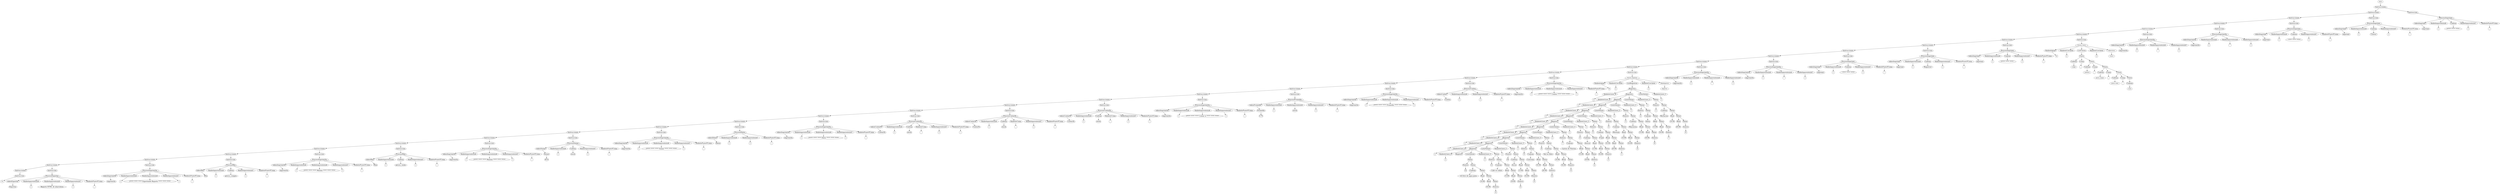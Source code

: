 digraph Arbol{
{
node [margin=0 fontsize=20 width=0.5 style=filleed]
Instrucciones0[label="Instrucciones"]
Instrucciones1[label="Instrucciones"]
Instruccion1[label="Instruccion"]
ProcesoImprimir0[label="ProcesoImprimir"]
tokenImprimir0[label="tokenImprimir"]
imprimir0[label="imprimir"]
SimboloparentesisA0[label="SimboloparentesisA"]
parentesisA0[label="("]
Cadena0[label="Cadena"]
CadenaText0[label="'/***** ***** ***** '"]
SimboloparentesisC1[label="SimboloparentesisC"]
parentesisC1[label=")"]
SimboloPuntoyComa0[label="SimboloPuntoYComa"]
puntoYComa0[label=";"]
Instrucciones2[label="Instrucciones"]
Instruccion2[label="Instruccion"]
ProcesoImprimir1[label="ProcesoImprimir"]
tokenImprimir1[label="tokenImprimir"]
imprimir1[label="imprimir"]
SimboloparentesisA2[label="SimboloparentesisA"]
parentesisA2[label="("]
Cadena1[label="Cadena"]
CadenaText1[label="'Claves'"]
SimboloparentesisC3[label="SimboloparentesisC"]
parentesisC3[label=")"]
SimboloPuntoyComa1[label="SimboloPuntoYComa"]
puntoYComa1[label=";"]
Instrucciones3[label="Instrucciones"]
Instruccion3[label="Instruccion"]
ProcesoImprimir2[label="ProcesoImprimir"]
tokenImprimir2[label="tokenImprimir"]
imprimir2[label="imprimir"]
SimboloparentesisA4[label="SimboloparentesisA"]
parentesisA4[label="("]
Cadena2[label="Cadena"]
CadenaText2[label="' ***** ***** *****\'"]
SimboloparentesisC5[label="SimboloparentesisC"]
parentesisC5[label=")"]
SimboloPuntoyComa2[label="SimboloPuntoYComa"]
puntoYComa2[label=";"]
Instrucciones4[label="Instrucciones"]
Instruccion4[label="Instruccion"]
ProcesoImprimirln3[label="ProcesoImprimirln"]
tokenImprimirln3[label="tokenImprimirln"]
imprimirln3[label="imprimirln"]
SimboloparentesisA6[label="SimboloparentesisA"]
parentesisA6[label="("]
Cadena3[label="SimboloparentesisA"]
CadenaText3[label="' '"]
SimboloparentesisC7[label="SimboloparentesisC"]
parentesisC7[label=")"]
Instrucciones5[label="Instrucciones"]
Instruccion5[label="Instruccion"]
ProcesoImprimirln4[label="ProcesoImprimirln"]
tokenImprimirln4[label="tokenImprimirln"]
imprimirln4[label="imprimirln"]
SimboloparentesisA8[label="SimboloparentesisA"]
parentesisA8[label="("]
Cadena4[label="SimboloparentesisA"]
CadenaText4[label="' '"]
SimboloparentesisC9[label="SimboloparentesisC"]
parentesisC9[label=")"]
Instrucciones6[label="Instrucciones"]
Instruccion6[label="Instruccion"]
Simboloigual3[label="SimboloIgual"]
igual3[label="="]
SimboloCorchete0[label="SimboloCorchete"]
CorcheteA0[label="["]
ListClaves0[label="ListClaves"]
Clave0[label="Clave"]
Cadena5[label="Cadena"]
SimboloComa0[label="Coma"]
Coma0[label=","]
Clave1[label="Clave"]
Cadena6[label="Cadena"]
SimboloComa1[label="Coma"]
Coma1[label=","]
Clave2[label="Clave"]
Cadena7[label="Cadena"]
SimboloComa2[label="Coma"]
Coma2[label=","]
Clave3[label="Clave"]
Cadena8[label="Cadena"]
SimboloComa3[label="Coma"]
Coma3[label=","]
Clave4[label="Clave"]
Cadena9[label="Cadena"]
SimboloCorchete1[label="SimboloCorchete"]
CorcheteC1[label="]"]
Instrucciones7[label="Instrucciones"]
Instruccion7[label="Instruccion"]
ProcesoImprimir5[label="ProcesoImprimir"]
tokenImprimir5[label="tokenImprimir"]
imprimir5[label="imprimir"]
SimboloparentesisA10[label="SimboloparentesisA"]
parentesisA10[label="("]
Cadena10[label="Cadena"]
CadenaText10[label="'/***** ***** ***** '"]
SimboloparentesisC11[label="SimboloparentesisC"]
parentesisC11[label=")"]
SimboloPuntoyComa4[label="SimboloPuntoYComa"]
puntoYComa4[label=";"]
Instrucciones8[label="Instrucciones"]
Instruccion8[label="Instruccion"]
ProcesoImprimir6[label="ProcesoImprimir"]
tokenImprimir6[label="tokenImprimir"]
imprimir6[label="imprimir"]
SimboloparentesisA12[label="SimboloparentesisA"]
parentesisA12[label="("]
Cadena11[label="Cadena"]
CadenaText11[label="'Registros'"]
SimboloparentesisC13[label="SimboloparentesisC"]
parentesisC13[label=")"]
SimboloPuntoyComa5[label="SimboloPuntoYComa"]
puntoYComa5[label=";"]
Instrucciones9[label="Instrucciones"]
Instruccion9[label="Instruccion"]
ProcesoImprimir7[label="ProcesoImprimir"]
tokenImprimir7[label="tokenImprimir"]
imprimir7[label="imprimir"]
SimboloparentesisA14[label="SimboloparentesisA"]
parentesisA14[label="("]
Cadena12[label="Cadena"]
CadenaText12[label="' ***** ***** *****\'"]
SimboloparentesisC15[label="SimboloparentesisC"]
parentesisC15[label=")"]
SimboloPuntoyComa6[label="SimboloPuntoYComa"]
puntoYComa6[label=";"]
Instrucciones10[label="Instrucciones"]
Instruccion10[label="Instruccion"]
ProcesoImprimirln8[label="ProcesoImprimirln"]
tokenImprimirln8[label="tokenImprimirln"]
imprimirln8[label="imprimirln"]
SimboloparentesisA16[label="SimboloparentesisA"]
parentesisA16[label="("]
Cadena13[label="SimboloparentesisA"]
CadenaText13[label="' '"]
SimboloparentesisC17[label="SimboloparentesisC"]
parentesisC17[label=")"]
Instrucciones11[label="Instrucciones"]
Instruccion11[label="Instruccion"]
ProcesoImprimirln9[label="ProcesoImprimirln"]
tokenImprimirln9[label="tokenImprimirln"]
imprimirln9[label="imprimirln"]
SimboloparentesisA18[label="SimboloparentesisA"]
parentesisA18[label="("]
Cadena14[label="SimboloparentesisA"]
CadenaText14[label="' '"]
SimboloparentesisC19[label="SimboloparentesisC"]
parentesisC19[label=")"]
Instrucciones12[label="Instrucciones"]
Instruccion12[label="Instruccion"]
Simboloigual7[label="SimboloIgual"]
igual7[label="="]
SimboloCorchete2[label="SimboloCorchete"]
CorcheteA2[label="["]
ListRegistros0[label="ListRegistros"]
Registro0[label="Registro"]
SimbolollaveA0[label="SimboloLlave_A"]
llaveA0[label="{"]
Registro1[label="Registro"]
listValues0[label="ListaValues"]
Value0[label="Value"]
Entero0[label="Entero"]
NumE0[label="1"]
Value1[label="Value"]
Cadena15[label="Cadena"]
CadenaTexto15[label="Barbacoa"]
Value2[label="Value"]
Real0[label="Real"]
NumR0[label="10.50"]
Value3[label="Value"]
Real1[label="Real"]
NumR1[label="20.00"]
Value4[label="Value"]
Entero1[label="Entero"]
NumE1[label="6"]
SimbolollaveC1[label="SimboloLlave_C"]
llaveC1[label="}"]
SimbolollaveA2[label="SimboloLlave_A"]
llaveA2[label="{"]
Registro2[label="Registro"]
listValues1[label="ListaValues"]
Value5[label="Value"]
Entero2[label="Entero"]
NumE2[label="2"]
Value6[label="Value"]
Cadena16[label="Cadena"]
CadenaTexto16[label="Salsa"]
Value7[label="Value"]
Real2[label="Real"]
NumR2[label="13.00"]
Value8[label="Value"]
Real3[label="Real"]
NumR3[label="16.00"]
Value9[label="Value"]
Entero3[label="Entero"]
NumE3[label="7"]
SimbolollaveC3[label="SimboloLlave_C"]
llaveC3[label="}"]
SimbolollaveA4[label="SimboloLlave_A"]
llaveA4[label="{"]
Registro3[label="Registro"]
listValues2[label="ListaValues"]
Value10[label="Value"]
Entero4[label="Entero"]
NumE4[label="3"]
Value11[label="Value"]
Cadena17[label="Cadena"]
CadenaTexto17[label="Mayonesa"]
Value12[label="Value"]
Real4[label="Real"]
NumR4[label="15.00"]
Value13[label="Value"]
Real5[label="Real"]
NumR5[label="18.00"]
Value14[label="Value"]
Entero5[label="Entero"]
NumE5[label="8"]
SimbolollaveC5[label="SimboloLlave_C"]
llaveC5[label="}"]
SimbolollaveA6[label="SimboloLlave_A"]
llaveA6[label="{"]
Registro4[label="Registro"]
listValues3[label="ListaValues"]
Value15[label="Value"]
Entero6[label="Entero"]
NumE6[label="4"]
Value16[label="Value"]
Cadena18[label="Cadena"]
CadenaTexto18[label="Mostaza"]
Value17[label="Value"]
Real6[label="Real"]
NumR6[label="14.00"]
Value18[label="Value"]
Real7[label="Real"]
NumR7[label="16.00"]
Value19[label="Value"]
Entero7[label="Entero"]
NumE7[label="4"]
SimbolollaveC7[label="SimboloLlave_C"]
llaveC7[label="}"]
SimbolollaveA8[label="SimboloLlave_A"]
llaveA8[label="{"]
Registro5[label="Registro"]
listValues4[label="ListaValues"]
Value20[label="Value"]
Entero8[label="Entero"]
NumE8[label="5"]
Value21[label="Value"]
Cadena19[label="Cadena"]
CadenaTexto19[label="Frijol"]
Value22[label="Value"]
Real8[label="Real"]
NumR8[label="10.50"]
Value23[label="Value"]
Real9[label="Real"]
NumR9[label="20.00"]
Value24[label="Value"]
Entero9[label="Entero"]
NumE9[label="1"]
SimbolollaveC9[label="SimboloLlave_C"]
llaveC9[label="}"]
SimbolollaveA10[label="SimboloLlave_A"]
llaveA10[label="{"]
Registro6[label="Registro"]
listValues5[label="ListaValues"]
Value25[label="Value"]
Entero10[label="Entero"]
NumE10[label="6"]
Value26[label="Value"]
Cadena20[label="Cadena"]
CadenaTexto20[label="Azucar"]
Value27[label="Value"]
Real10[label="Real"]
NumR10[label="13.00"]
Value28[label="Value"]
Real11[label="Real"]
NumR11[label="16.00"]
Value29[label="Value"]
Entero11[label="Entero"]
NumE11[label="3"]
SimbolollaveC11[label="SimboloLlave_C"]
llaveC11[label="}"]
SimbolollaveA12[label="SimboloLlave_A"]
llaveA12[label="{"]
Registro7[label="Registro"]
listValues6[label="ListaValues"]
Value30[label="Value"]
Entero12[label="Entero"]
NumE12[label="7"]
Value31[label="Value"]
Cadena21[label="Cadena"]
CadenaTexto21[label="Carton de Huevos"]
Value32[label="Value"]
Real12[label="Real"]
NumR12[label="15.00"]
Value33[label="Value"]
Real13[label="Real"]
NumR13[label="18.00"]
Value34[label="Value"]
Entero13[label="Entero"]
NumE13[label="2"]
SimbolollaveC13[label="SimboloLlave_C"]
llaveC13[label="}"]
SimbolollaveA14[label="SimboloLlave_A"]
llaveA14[label="{"]
Registro8[label="Registro"]
listValues7[label="ListaValues"]
Value35[label="Value"]
Entero14[label="Entero"]
NumE14[label="8"]
Value36[label="Value"]
Cadena22[label="Cadena"]
CadenaTexto22[label="Sal en libra"]
Value37[label="Value"]
Real14[label="Real"]
NumR14[label="14.00"]
Value38[label="Value"]
Real15[label="Real"]
NumR15[label="16.00"]
Value39[label="Value"]
Entero15[label="Entero"]
NumE15[label="4"]
SimbolollaveC15[label="SimboloLlave_C"]
llaveC15[label="}"]
SimbolollaveA16[label="SimboloLlave_A"]
llaveA16[label="{"]
Registro9[label="Registro"]
listValues8[label="ListaValues"]
Value40[label="Value"]
Entero16[label="Entero"]
NumE16[label="9"]
Value41[label="Value"]
Cadena23[label="Cadena"]
CadenaTexto23[label="Consome"]
Value42[label="Value"]
Real16[label="Real"]
NumR16[label="10.50"]
Value43[label="Value"]
Real17[label="Real"]
NumR17[label="20.00"]
Value44[label="Value"]
Entero17[label="Entero"]
NumE17[label="6"]
SimbolollaveC17[label="SimboloLlave_C"]
llaveC17[label="}"]
SimbolollaveA18[label="SimboloLlave_A"]
llaveA18[label="{"]
Registro10[label="Registro"]
listValues9[label="ListaValues"]
Value45[label="Value"]
Entero18[label="Entero"]
NumE18[label="10"]
Value46[label="Value"]
Cadena24[label="Cadena"]
CadenaTexto24[label="Arroz"]
Value47[label="Value"]
Real18[label="Real"]
NumR18[label="13.00"]
Value48[label="Value"]
Real19[label="Real"]
NumR19[label="16.00"]
Value49[label="Value"]
Entero19[label="Entero"]
NumE19[label="0"]
SimbolollaveC19[label="SimboloLlave_C"]
llaveC19[label="}"]
SimbolollaveA20[label="SimboloLlave_A"]
llaveA20[label="{"]
Registro11[label="Registro"]
listValues10[label="ListaValues"]
Value50[label="Value"]
Entero20[label="Entero"]
NumE20[label="11"]
Value51[label="Value"]
Cadena25[label="Cadena"]
CadenaTexto25[label="Cafe en sobre"]
Value52[label="Value"]
Real20[label="Real"]
NumR20[label="15.00"]
Value53[label="Value"]
Real21[label="Real"]
NumR21[label="18.00"]
Value54[label="Value"]
Entero21[label="Entero"]
NumE21[label="0"]
SimbolollaveC21[label="SimboloLlave_C"]
llaveC21[label="}"]
SimbolollaveA22[label="SimboloLlave_A"]
llaveA22[label="{"]
Registro12[label="Registro"]
listValues11[label="ListaValues"]
Value55[label="Value"]
Entero22[label="Entero"]
NumE22[label="12"]
Value56[label="Value"]
Cadena26[label="Cadena"]
CadenaTexto26[label="1/2 litro de agua pura"]
Value57[label="Value"]
Real22[label="Real"]
NumR22[label="14.00"]
Value58[label="Value"]
Real23[label="Real"]
NumR23[label="16.00"]
Value59[label="Value"]
Entero23[label="Entero"]
NumE23[label="4"]
SimbolollaveC23[label="SimboloLlave_C"]
llaveC23[label="}"]
SimboloCorchete3[label="SimboloCorchete"]
CorcheteC3[label="]"]
Instrucciones13[label="Instrucciones"]
Instruccion13[label="Instruccion"]
ProcesoImprimirln10[label="ProcesoImprimirln"]
tokenImprimirln10[label="tokenImprimirln"]
imprimirln10[label="imprimirln"]
SimboloparentesisA20[label="SimboloparentesisA"]
parentesisA20[label="("]
Cadena27[label="SimboloparentesisA"]
CadenaText27[label="'/***** ***** ***** Conteo ***** ***** *****\'"]
SimboloparentesisC21[label="SimboloparentesisC"]
parentesisC21[label=")"]
SimboloPuntoyComa8[label="SimboloPuntoYComa"]
puntoYComa8[label=";"]
Instrucciones14[label="Instrucciones"]
Instruccion14[label="Instruccion"]
ProcesoConteo11[label="ProcesoConteo"]
tokenConteo11[label="tokenConteo"]
Conteo11[label="Conteo"]
SimboloparentesisA22[label="SimboloparentesisA"]
parentesisA22[label="("]
SimboloparentesisC23[label="SimboloparentesisC"]
parentesisC23[label=")"]
SimboloPuntoyComa9[label="SimboloPuntoYComa"]
puntoYComa9[label=";"]
Instrucciones15[label="Instrucciones"]
Instruccion15[label="Instruccion"]
ProcesoImprimirln12[label="ProcesoImprimirln"]
tokenImprimirln12[label="tokenImprimirln"]
imprimirln12[label="imprimirln"]
SimboloparentesisA24[label="SimboloparentesisA"]
parentesisA24[label="("]
Cadena28[label="SimboloparentesisA"]
CadenaText28[label="'/***** ***** ***** Promedio ***** ***** *****\'"]
SimboloparentesisC25[label="SimboloparentesisC"]
parentesisC25[label=")"]
SimboloPuntoyComa10[label="SimboloPuntoYComa"]
puntoYComa10[label=";"]
Instrucciones16[label="Instrucciones"]
Instruccion16[label="Instruccion"]
ProcesoPromedio13[label="ProcesoPromedio"]
tokenPromedio13[label="tokenPromedio"]
Promedio13[label="Promedio"]
SimboloparentesisA26[label="SimboloparentesisA"]
parentesisA26[label="("]
Cadena29[label="SimboloparentesisA"]
CadenaText29[label="stock"]
SimboloparentesisC27[label="SimboloparentesisC"]
parentesisC27[label=")"]
SimboloPuntoyComa11[label="SimboloPuntoYComa"]
puntoYComa11[label=";"]
PromedioCampo24[label="3.75"]
Instrucciones17[label="Instrucciones"]
Instruccion17[label="Instruccion"]
ProcesoImprimirln14[label="ProcesoImprimirln"]
tokenImprimirln14[label="tokenImprimirln"]
imprimirln14[label="imprimirln"]
SimboloparentesisA28[label="SimboloparentesisA"]
parentesisA28[label="("]
Cadena30[label="SimboloparentesisA"]
CadenaText30[label="'/***** ***** ***** Contar si ***** ***** *****\'"]
SimboloparentesisC29[label="SimboloparentesisC"]
parentesisC29[label=")"]
SimboloPuntoyComa12[label="SimboloPuntoYComa"]
puntoYComa12[label=";"]
Instrucciones18[label="Instrucciones"]
Instruccion18[label="Instruccion"]
ProcesoContarSi15[label="ProcesoContarSi"]
tokenContarSi15[label="tokenContarSi"]
ContarSi15[label="ContarSi"]
SimboloparentesisA30[label="SimboloparentesisA"]
parentesisA30[label="("]
Cadena31[label="Cadena"]
CadenaText31[label="stock"]
SimboloComa4[label="SimboloComa"]
Coma4[label=","]
SimboloparentesisC31[label="SimboloparentesisC"]
parentesisC31[label=")"]
SimboloPuntoyComa13[label="SimboloPuntoYComa"]
puntoYComa13[label=";"]
Instrucciones19[label="Instrucciones"]
Instruccion19[label="Instruccion"]
ProcesoContarSi16[label="ProcesoContarSi"]
tokenContarSi16[label="tokenContarSi"]
ContarSi16[label="ContarSi"]
SimboloparentesisA32[label="SimboloparentesisA"]
parentesisA32[label="("]
Cadena32[label="Cadena"]
CadenaText32[label="stock"]
SimboloComa5[label="SimboloComa"]
Coma5[label=","]
SimboloparentesisC33[label="SimboloparentesisC"]
parentesisC33[label=")"]
SimboloPuntoyComa14[label="SimboloPuntoYComa"]
puntoYComa14[label=";"]
Instrucciones20[label="Instrucciones"]
Instruccion20[label="Instruccion"]
ProcesoContarSi17[label="ProcesoContarSi"]
tokenContarSi17[label="tokenContarSi"]
ContarSi17[label="ContarSi"]
SimboloparentesisA34[label="SimboloparentesisA"]
parentesisA34[label="("]
Cadena33[label="Cadena"]
CadenaText33[label="stock"]
SimboloComa6[label="SimboloComa"]
Coma6[label=","]
SimboloparentesisC35[label="SimboloparentesisC"]
parentesisC35[label=")"]
SimboloPuntoyComa15[label="SimboloPuntoYComa"]
puntoYComa15[label=";"]
Instrucciones21[label="Instrucciones"]
Instruccion21[label="Instruccion"]
ProcesoImprimirln18[label="ProcesoImprimirln"]
tokenImprimirln18[label="tokenImprimirln"]
imprimirln18[label="imprimirln"]
SimboloparentesisA36[label="SimboloparentesisA"]
parentesisA36[label="("]
Cadena34[label="SimboloparentesisA"]
CadenaText34[label="'/***** ***** ***** Datos ***** ***** *****\'"]
SimboloparentesisC37[label="SimboloparentesisC"]
parentesisC37[label=")"]
SimboloPuntoyComa16[label="SimboloPuntoYComa"]
puntoYComa16[label=";"]
Instrucciones22[label="Instrucciones"]
Instruccion22[label="Instruccion"]
ProcesoDatos19[label="ProcesoDatos"]
tokenDatos19[label="tokenDatos"]
Datos19[label="Datos"]
SimboloparentesisA38[label="SimboloparentesisA"]
parentesisA38[label="("]
SimboloparentesisC39[label="SimboloparentesisC"]
parentesisC39[label=")"]
SimboloPuntoyComa17[label="SimboloPuntoYComa"]
puntoYComa17[label=";"]
Instrucciones23[label="Instrucciones"]
Instruccion23[label="Instruccion"]
ProcesoImprimirln20[label="ProcesoImprimirln"]
tokenImprimirln20[label="tokenImprimirln"]
imprimirln20[label="imprimirln"]
SimboloparentesisA40[label="SimboloparentesisA"]
parentesisA40[label="("]
Cadena35[label="SimboloparentesisA"]
CadenaText35[label="'/***** ***** ***** Sumar ***** ***** *****\'"]
SimboloparentesisC41[label="SimboloparentesisC"]
parentesisC41[label=")"]
SimboloPuntoyComa18[label="SimboloPuntoYComa"]
puntoYComa18[label=";"]
Instrucciones24[label="Instrucciones"]
Instruccion24[label="Instruccion"]
ProcesoSumar21[label="ProcesoSumar"]
tokenSumar21[label="tokenSumar"]
Sumar21[label="Sumar"]
SimboloparentesisA42[label="SimboloparentesisA"]
parentesisA42[label="("]
Cadena36[label="Cadena"]
CadenaText36[label="stock"]
SimboloparentesisC43[label="SimboloparentesisC"]
parentesisC43[label=")"]
SimboloPuntoyComa19[label="SimboloPuntoYComa"]
puntoYComa19[label=";"]
Sumatoria25[label="45.0"]
Instrucciones25[label="Instrucciones"]
Instruccion25[label="Instruccion"]
ProcesoImprimirln22[label="ProcesoImprimirln"]
tokenImprimirln22[label="tokenImprimirln"]
imprimirln22[label="imprimirln"]
SimboloparentesisA44[label="SimboloparentesisA"]
parentesisA44[label="("]
Cadena37[label="SimboloparentesisA"]
CadenaText37[label="'/***** ***** ***** Maximo ***** ***** *****\'"]
SimboloparentesisC45[label="SimboloparentesisC"]
parentesisC45[label=")"]
SimboloPuntoyComa20[label="SimboloPuntoYComa"]
puntoYComa20[label=";"]
Instrucciones26[label="Instrucciones"]
Instruccion26[label="Instruccion"]
ProcesoMax23[label="ProcesoMax"]
tokenMax23[label="tokenMax"]
Max23[label="Max"]
SimboloparentesisA46[label="SimboloparentesisA"]
parentesisA46[label="("]
Cadena38[label="Cadena"]
CadenaText38[label="precio_venta"]
SimboloparentesisC47[label="SimboloparentesisC"]
parentesisC47[label=")"]
SimboloPuntoyComa21[label="SimboloPuntoYComa"]
puntoYComa21[label=";"]
Instrucciones27[label="Instrucciones"]
Instruccion27[label="Instruccion"]
ProcesoImprimirln24[label="ProcesoImprimirln"]
tokenImprimirln24[label="tokenImprimirln"]
imprimirln24[label="imprimirln"]
SimboloparentesisA48[label="SimboloparentesisA"]
parentesisA48[label="("]
Cadena39[label="SimboloparentesisA"]
CadenaText39[label="'/***** ***** ***** Minimo ***** ***** *****\'"]
SimboloparentesisC49[label="SimboloparentesisC"]
parentesisC49[label=")"]
SimboloPuntoyComa22[label="SimboloPuntoYComa"]
puntoYComa22[label=";"]
Instrucciones28[label="Instrucciones"]
Instruccion28[label="Instruccion"]
ProcesoMin25[label="ProcesoMin"]
tokenMin25[label="tokenMin"]
Min25[label="Min"]
SimboloparentesisA50[label="SimboloparentesisA"]
parentesisA50[label="("]
Cadena40[label="Cadena"]
CadenaText40[label="precio_compra"]
SimboloparentesisC51[label="SimboloparentesisC"]
parentesisC51[label=")"]
SimboloPuntoyComa23[label="SimboloPuntoYComa"]
puntoYComa23[label=";"]
Instrucciones29[label="Instrucciones"]
Instruccion29[label="Instruccion"]
ProcesoImprimirln26[label="ProcesoImprimirln"]
tokenImprimirln26[label="tokenImprimirln"]
imprimirln26[label="imprimirln"]
SimboloparentesisA52[label="SimboloparentesisA"]
parentesisA52[label="("]
Cadena41[label="SimboloparentesisA"]
CadenaText41[label="'/***** ***** ***** Exportando Reporte ***** ***** *****\'"]
SimboloparentesisC53[label="SimboloparentesisC"]
parentesisC53[label=")"]
SimboloPuntoyComa24[label="SimboloPuntoYComa"]
puntoYComa24[label=";"]
Instrucciones30[label="Instrucciones"]
Instruccion30[label="Instruccion"]
ProcesoExportar27[label="ProcesoExportar"]
tokenExportar27[label="tokenExportar"]
Exportar27[label="Exportar"]
SimboloparentesisA54[label="SimboloparentesisA"]
parentesisA54[label="("]
Cadena42[label="SimboloparentesisA"]
CadenaText42[label="Reporte HTML de abarrotera"]
SimboloparentesisC55[label="SimboloparentesisC"]
parentesisC55[label=")"]
SimboloPuntoyComa25[label="SimboloPuntoYComa"]
puntoYComa25[label=";"]
Instruccion31[label="Instruccion"]
}inicio->Instrucciones0
Instrucciones0-> Instruccion1
Instruccion1->ProcesoImprimir0
ProcesoImprimir0->tokenImprimir0->imprimir0
ProcesoImprimir0->SimboloparentesisA0->parentesisA0
ProcesoImprimir0->Cadena0->CadenaText0
ProcesoImprimir0->SimboloparentesisC1->parentesisC1
ProcesoImprimir0->SimboloPuntoyComa0->puntoYComa0
Instrucciones0-> Instrucciones1
Instrucciones1-> Instruccion2
Instruccion2->ProcesoImprimir1
ProcesoImprimir1->tokenImprimir1->imprimir1
ProcesoImprimir1->SimboloparentesisA2->parentesisA2
ProcesoImprimir1->Cadena1->CadenaText1
ProcesoImprimir1->SimboloparentesisC3->parentesisC3
ProcesoImprimir1->SimboloPuntoyComa1->puntoYComa1
Instrucciones1-> Instrucciones2
Instrucciones2-> Instruccion3
Instruccion3->ProcesoImprimir2
ProcesoImprimir2->tokenImprimir2->imprimir2
ProcesoImprimir2->SimboloparentesisA4->parentesisA4
ProcesoImprimir2->Cadena2->CadenaText2
ProcesoImprimir2->SimboloparentesisC5->parentesisC5
ProcesoImprimir2->SimboloPuntoyComa2->puntoYComa2
Instrucciones2-> Instrucciones3
Instrucciones3-> Instruccion4
Instruccion4->ProcesoImprimirln3
ProcesoImprimirln3->tokenImprimirln3->imprimirln3
ProcesoImprimirln3->SimboloparentesisA6->parentesisA6
ProcesoImprimirln3->Cadena3->CadenaText3
ProcesoImprimirln3->SimboloparentesisC7->parentesisC7
Instrucciones3-> Instrucciones4
Instrucciones4-> Instruccion5
Instruccion5->ProcesoImprimirln4
ProcesoImprimirln4->tokenImprimirln4->imprimirln4
ProcesoImprimirln4->SimboloparentesisA8->parentesisA8
ProcesoImprimirln4->Cadena4->CadenaText4
ProcesoImprimirln4->SimboloparentesisC9->parentesisC9
Instrucciones4-> Instrucciones5
Instrucciones5-> Instruccion6
Instruccion6->Proceso_Claves
Proceso_Claves-> TokenClaves
TokenClaves-> Claves
Proceso_Claves-> Simboloigual3
Simboloigual3->igual3
Proceso_Claves-> SimboloCorchete0->CorcheteA0
Proceso_Claves-> ListClaves0
ListClaves0->Clave0
Clave0->Cadena5->codigo
Clave0-> SimboloComa0-> Coma0
Clave0->Clave1
Clave1->Cadena6->producto
Clave1-> SimboloComa1-> Coma1
Clave1->Clave2
Clave2->Cadena7->precio_compra
Clave2-> SimboloComa2-> Coma2
Clave2->Clave3
Clave3->Cadena8->precio_venta
Clave3-> SimboloComa3-> Coma3
Clave3->Clave4
Clave4->Cadena9->stock
Proceso_Claves-> SimboloCorchete1->CorcheteC1
Instrucciones5-> Instrucciones6
Instrucciones6-> Instruccion7
Instruccion7->ProcesoImprimir5
ProcesoImprimir5->tokenImprimir5->imprimir5
ProcesoImprimir5->SimboloparentesisA10->parentesisA10
ProcesoImprimir5->Cadena10->CadenaText10
ProcesoImprimir5->SimboloparentesisC11->parentesisC11
ProcesoImprimir5->SimboloPuntoyComa4->puntoYComa4
Instrucciones6-> Instrucciones7
Instrucciones7-> Instruccion8
Instruccion8->ProcesoImprimir6
ProcesoImprimir6->tokenImprimir6->imprimir6
ProcesoImprimir6->SimboloparentesisA12->parentesisA12
ProcesoImprimir6->Cadena11->CadenaText11
ProcesoImprimir6->SimboloparentesisC13->parentesisC13
ProcesoImprimir6->SimboloPuntoyComa5->puntoYComa5
Instrucciones7-> Instrucciones8
Instrucciones8-> Instruccion9
Instruccion9->ProcesoImprimir7
ProcesoImprimir7->tokenImprimir7->imprimir7
ProcesoImprimir7->SimboloparentesisA14->parentesisA14
ProcesoImprimir7->Cadena12->CadenaText12
ProcesoImprimir7->SimboloparentesisC15->parentesisC15
ProcesoImprimir7->SimboloPuntoyComa6->puntoYComa6
Instrucciones8-> Instrucciones9
Instrucciones9-> Instruccion10
Instruccion10->ProcesoImprimirln8
ProcesoImprimirln8->tokenImprimirln8->imprimirln8
ProcesoImprimirln8->SimboloparentesisA16->parentesisA16
ProcesoImprimirln8->Cadena13->CadenaText13
ProcesoImprimirln8->SimboloparentesisC17->parentesisC17
Instrucciones9-> Instrucciones10
Instrucciones10-> Instruccion11
Instruccion11->ProcesoImprimirln9
ProcesoImprimirln9->tokenImprimirln9->imprimirln9
ProcesoImprimirln9->SimboloparentesisA18->parentesisA18
ProcesoImprimirln9->Cadena14->CadenaText14
ProcesoImprimirln9->SimboloparentesisC19->parentesisC19
Instrucciones10-> Instrucciones11
Instrucciones11-> Instruccion12
Instruccion12->Proceso_Registros
Proceso_Registros-> TokenRegistros
TokenRegistros-> Registros
Proceso_Registros-> Simboloigual7
Simboloigual7->igual7
Proceso_Registros-> SimboloCorchete2->CorcheteA2
Proceso_Registros-> ListRegistros0
ListRegistros0->Registro0
Registro0->SimbolollaveA0->llaveA0
Registro0->listValues0->Value0
Value0->Entero0->NumE0
Value0-> Value1
Value1->Cadena15->CadenaTexto15
Value1-> Value2
Value2->Real0->NumR0
Value2-> Value3
Value3->Real1->NumR1
Value3-> Value4
Value4->Entero1->NumE1
Registro0->SimbolollaveC1->llaveC1
Registro0-> Registro1
Registro1->SimbolollaveA2->llaveA2
Registro1->listValues1->Value5
Value5->Entero2->NumE2
Value5-> Value6
Value6->Cadena16->CadenaTexto16
Value6-> Value7
Value7->Real2->NumR2
Value7-> Value8
Value8->Real3->NumR3
Value8-> Value9
Value9->Entero3->NumE3
Registro1->SimbolollaveC3->llaveC3
Registro1-> Registro2
Registro2->SimbolollaveA4->llaveA4
Registro2->listValues2->Value10
Value10->Entero4->NumE4
Value10-> Value11
Value11->Cadena17->CadenaTexto17
Value11-> Value12
Value12->Real4->NumR4
Value12-> Value13
Value13->Real5->NumR5
Value13-> Value14
Value14->Entero5->NumE5
Registro2->SimbolollaveC5->llaveC5
Registro2-> Registro3
Registro3->SimbolollaveA6->llaveA6
Registro3->listValues3->Value15
Value15->Entero6->NumE6
Value15-> Value16
Value16->Cadena18->CadenaTexto18
Value16-> Value17
Value17->Real6->NumR6
Value17-> Value18
Value18->Real7->NumR7
Value18-> Value19
Value19->Entero7->NumE7
Registro3->SimbolollaveC7->llaveC7
Registro3-> Registro4
Registro4->SimbolollaveA8->llaveA8
Registro4->listValues4->Value20
Value20->Entero8->NumE8
Value20-> Value21
Value21->Cadena19->CadenaTexto19
Value21-> Value22
Value22->Real8->NumR8
Value22-> Value23
Value23->Real9->NumR9
Value23-> Value24
Value24->Entero9->NumE9
Registro4->SimbolollaveC9->llaveC9
Registro4-> Registro5
Registro5->SimbolollaveA10->llaveA10
Registro5->listValues5->Value25
Value25->Entero10->NumE10
Value25-> Value26
Value26->Cadena20->CadenaTexto20
Value26-> Value27
Value27->Real10->NumR10
Value27-> Value28
Value28->Real11->NumR11
Value28-> Value29
Value29->Entero11->NumE11
Registro5->SimbolollaveC11->llaveC11
Registro5-> Registro6
Registro6->SimbolollaveA12->llaveA12
Registro6->listValues6->Value30
Value30->Entero12->NumE12
Value30-> Value31
Value31->Cadena21->CadenaTexto21
Value31-> Value32
Value32->Real12->NumR12
Value32-> Value33
Value33->Real13->NumR13
Value33-> Value34
Value34->Entero13->NumE13
Registro6->SimbolollaveC13->llaveC13
Registro6-> Registro7
Registro7->SimbolollaveA14->llaveA14
Registro7->listValues7->Value35
Value35->Entero14->NumE14
Value35-> Value36
Value36->Cadena22->CadenaTexto22
Value36-> Value37
Value37->Real14->NumR14
Value37-> Value38
Value38->Real15->NumR15
Value38-> Value39
Value39->Entero15->NumE15
Registro7->SimbolollaveC15->llaveC15
Registro7-> Registro8
Registro8->SimbolollaveA16->llaveA16
Registro8->listValues8->Value40
Value40->Entero16->NumE16
Value40-> Value41
Value41->Cadena23->CadenaTexto23
Value41-> Value42
Value42->Real16->NumR16
Value42-> Value43
Value43->Real17->NumR17
Value43-> Value44
Value44->Entero17->NumE17
Registro8->SimbolollaveC17->llaveC17
Registro8-> Registro9
Registro9->SimbolollaveA18->llaveA18
Registro9->listValues9->Value45
Value45->Entero18->NumE18
Value45-> Value46
Value46->Cadena24->CadenaTexto24
Value46-> Value47
Value47->Real18->NumR18
Value47-> Value48
Value48->Real19->NumR19
Value48-> Value49
Value49->Entero19->NumE19
Registro9->SimbolollaveC19->llaveC19
Registro9-> Registro10
Registro10->SimbolollaveA20->llaveA20
Registro10->listValues10->Value50
Value50->Entero20->NumE20
Value50-> Value51
Value51->Cadena25->CadenaTexto25
Value51-> Value52
Value52->Real20->NumR20
Value52-> Value53
Value53->Real21->NumR21
Value53-> Value54
Value54->Entero21->NumE21
Registro10->SimbolollaveC21->llaveC21
Registro10-> Registro11
Registro11->SimbolollaveA22->llaveA22
Registro11->listValues11->Value55
Value55->Entero22->NumE22
Value55-> Value56
Value56->Cadena26->CadenaTexto26
Value56-> Value57
Value57->Real22->NumR22
Value57-> Value58
Value58->Real23->NumR23
Value58-> Value59
Value59->Entero23->NumE23
Registro11->SimbolollaveC23->llaveC23
Registro11-> Registro12
Proceso_Registros-> SimboloCorchete3->CorcheteC3
Instrucciones11-> Instrucciones12
Instrucciones12-> Instruccion13
Instruccion13->ProcesoImprimirln10
ProcesoImprimirln10->tokenImprimirln10->imprimirln10
ProcesoImprimirln10->SimboloparentesisA20->parentesisA20
ProcesoImprimirln10->Cadena27->CadenaText27
ProcesoImprimirln10->SimboloparentesisC21->parentesisC21
ProcesoImprimirln10->SimboloPuntoyComa8->puntoYComa8
Instrucciones12-> Instrucciones13
Instrucciones13-> Instruccion14
Instruccion14->ProcesoConteo11
ProcesoConteo11->tokenConteo11->Conteo11
ProcesoConteo11->SimboloparentesisA22->parentesisA22
ProcesoConteo11->SimboloparentesisC23->parentesisC23
ProcesoConteo11->SimboloPuntoyComa9->puntoYComa9
Instrucciones13-> Instrucciones14
Instrucciones14-> Instruccion15
Instruccion15->ProcesoImprimirln12
ProcesoImprimirln12->tokenImprimirln12->imprimirln12
ProcesoImprimirln12->SimboloparentesisA24->parentesisA24
ProcesoImprimirln12->Cadena28->CadenaText28
ProcesoImprimirln12->SimboloparentesisC25->parentesisC25
ProcesoImprimirln12->SimboloPuntoyComa10->puntoYComa10
Instrucciones14-> Instrucciones15
Instrucciones15-> Instruccion16
Instruccion16->ProcesoPromedio13
ProcesoPromedio13->tokenPromedio13->Promedio13
ProcesoPromedio13->SimboloparentesisA26->parentesisA26
ProcesoPromedio13->Cadena29->CadenaText29
ProcesoPromedio13->SimboloparentesisC27->parentesisC27
ProcesoPromedio13->SimboloPuntoyComa11->puntoYComa11
Promedio13->PromedioCampo24
Instrucciones15-> Instrucciones16
Instrucciones16-> Instruccion17
Instruccion17->ProcesoImprimirln14
ProcesoImprimirln14->tokenImprimirln14->imprimirln14
ProcesoImprimirln14->SimboloparentesisA28->parentesisA28
ProcesoImprimirln14->Cadena30->CadenaText30
ProcesoImprimirln14->SimboloparentesisC29->parentesisC29
ProcesoImprimirln14->SimboloPuntoyComa12->puntoYComa12
Instrucciones16-> Instrucciones17
Instrucciones17-> Instruccion18
Instruccion18->ProcesoContarSi15
ProcesoContarSi15->tokenContarSi15->ContarSi15
ProcesoContarSi15->SimboloparentesisA30->parentesisA30
ProcesoContarSi15->Cadena31->CadenaText31
ProcesoContarSi15->SimboloComa4->Coma4
ProcesoContarSi15->SimboloparentesisC31->parentesisC31
ProcesoContarSi15->SimboloPuntoyComa13->puntoYComa13
Instrucciones17-> Instrucciones18
Instrucciones18-> Instruccion19
Instruccion19->ProcesoContarSi16
ProcesoContarSi16->tokenContarSi16->ContarSi16
ProcesoContarSi16->SimboloparentesisA32->parentesisA32
ProcesoContarSi16->Cadena32->CadenaText32
ProcesoContarSi16->SimboloComa5->Coma5
ProcesoContarSi16->SimboloparentesisC33->parentesisC33
ProcesoContarSi16->SimboloPuntoyComa14->puntoYComa14
Instrucciones18-> Instrucciones19
Instrucciones19-> Instruccion20
Instruccion20->ProcesoContarSi17
ProcesoContarSi17->tokenContarSi17->ContarSi17
ProcesoContarSi17->SimboloparentesisA34->parentesisA34
ProcesoContarSi17->Cadena33->CadenaText33
ProcesoContarSi17->SimboloComa6->Coma6
ProcesoContarSi17->SimboloparentesisC35->parentesisC35
ProcesoContarSi17->SimboloPuntoyComa15->puntoYComa15
Instrucciones19-> Instrucciones20
Instrucciones20-> Instruccion21
Instruccion21->ProcesoImprimirln18
ProcesoImprimirln18->tokenImprimirln18->imprimirln18
ProcesoImprimirln18->SimboloparentesisA36->parentesisA36
ProcesoImprimirln18->Cadena34->CadenaText34
ProcesoImprimirln18->SimboloparentesisC37->parentesisC37
ProcesoImprimirln18->SimboloPuntoyComa16->puntoYComa16
Instrucciones20-> Instrucciones21
Instrucciones21-> Instruccion22
Instruccion22->ProcesoDatos19
ProcesoDatos19->tokenDatos19->Datos19
ProcesoDatos19->SimboloparentesisA38->parentesisA38
ProcesoDatos19->SimboloparentesisC39->parentesisC39
ProcesoDatos19->SimboloPuntoyComa17->puntoYComa17
Instrucciones21-> Instrucciones22
Instrucciones22-> Instruccion23
Instruccion23->ProcesoImprimirln20
ProcesoImprimirln20->tokenImprimirln20->imprimirln20
ProcesoImprimirln20->SimboloparentesisA40->parentesisA40
ProcesoImprimirln20->Cadena35->CadenaText35
ProcesoImprimirln20->SimboloparentesisC41->parentesisC41
ProcesoImprimirln20->SimboloPuntoyComa18->puntoYComa18
Instrucciones22-> Instrucciones23
Instrucciones23-> Instruccion24
Instruccion24->ProcesoSumar21
ProcesoSumar21->tokenSumar21->Sumar21
ProcesoSumar21->SimboloparentesisA42->parentesisA42
ProcesoSumar21->Cadena36->CadenaText36
ProcesoSumar21->SimboloparentesisC43->parentesisC43
ProcesoSumar21->SimboloPuntoyComa19->puntoYComa19
Sumar21->Sumatoria25
Instrucciones23-> Instrucciones24
Instrucciones24-> Instruccion25
Instruccion25->ProcesoImprimirln22
ProcesoImprimirln22->tokenImprimirln22->imprimirln22
ProcesoImprimirln22->SimboloparentesisA44->parentesisA44
ProcesoImprimirln22->Cadena37->CadenaText37
ProcesoImprimirln22->SimboloparentesisC45->parentesisC45
ProcesoImprimirln22->SimboloPuntoyComa20->puntoYComa20
Instrucciones24-> Instrucciones25
Instrucciones25-> Instruccion26
Instruccion26->ProcesoMax23
ProcesoMax23->tokenMax23->Max23
ProcesoMax23->SimboloparentesisA46->parentesisA46
ProcesoMax23->Cadena38->CadenaText38
ProcesoMax23->SimboloparentesisC47->parentesisC47
ProcesoMax23->SimboloPuntoyComa21->puntoYComa21
Instrucciones25-> Instrucciones26
Instrucciones26-> Instruccion27
Instruccion27->ProcesoImprimirln24
ProcesoImprimirln24->tokenImprimirln24->imprimirln24
ProcesoImprimirln24->SimboloparentesisA48->parentesisA48
ProcesoImprimirln24->Cadena39->CadenaText39
ProcesoImprimirln24->SimboloparentesisC49->parentesisC49
ProcesoImprimirln24->SimboloPuntoyComa22->puntoYComa22
Instrucciones26-> Instrucciones27
Instrucciones27-> Instruccion28
Instruccion28->ProcesoMin25
ProcesoMin25->tokenMin25->Min25
ProcesoMin25->SimboloparentesisA50->parentesisA50
ProcesoMin25->Cadena40->CadenaText40
ProcesoMin25->SimboloparentesisC51->parentesisC51
ProcesoMin25->SimboloPuntoyComa23->puntoYComa23
Instrucciones27-> Instrucciones28
Instrucciones28-> Instruccion29
Instruccion29->ProcesoImprimirln26
ProcesoImprimirln26->tokenImprimirln26->imprimirln26
ProcesoImprimirln26->SimboloparentesisA52->parentesisA52
ProcesoImprimirln26->Cadena41->CadenaText41
ProcesoImprimirln26->SimboloparentesisC53->parentesisC53
ProcesoImprimirln26->SimboloPuntoyComa24->puntoYComa24
Instrucciones28-> Instrucciones29
Instrucciones29-> Instruccion30
Instruccion30->ProcesoExportar27
ProcesoExportar27->tokenExportar27->Exportar27
ProcesoExportar27->SimboloparentesisA54->parentesisA54
ProcesoExportar27->Cadena42->CadenaText42
ProcesoExportar27->SimboloparentesisC55->parentesisC55
ProcesoExportar27->SimboloPuntoyComa25->puntoYComa25
Instrucciones29-> Instrucciones30
Instrucciones30-> Instruccion31->Fin
}